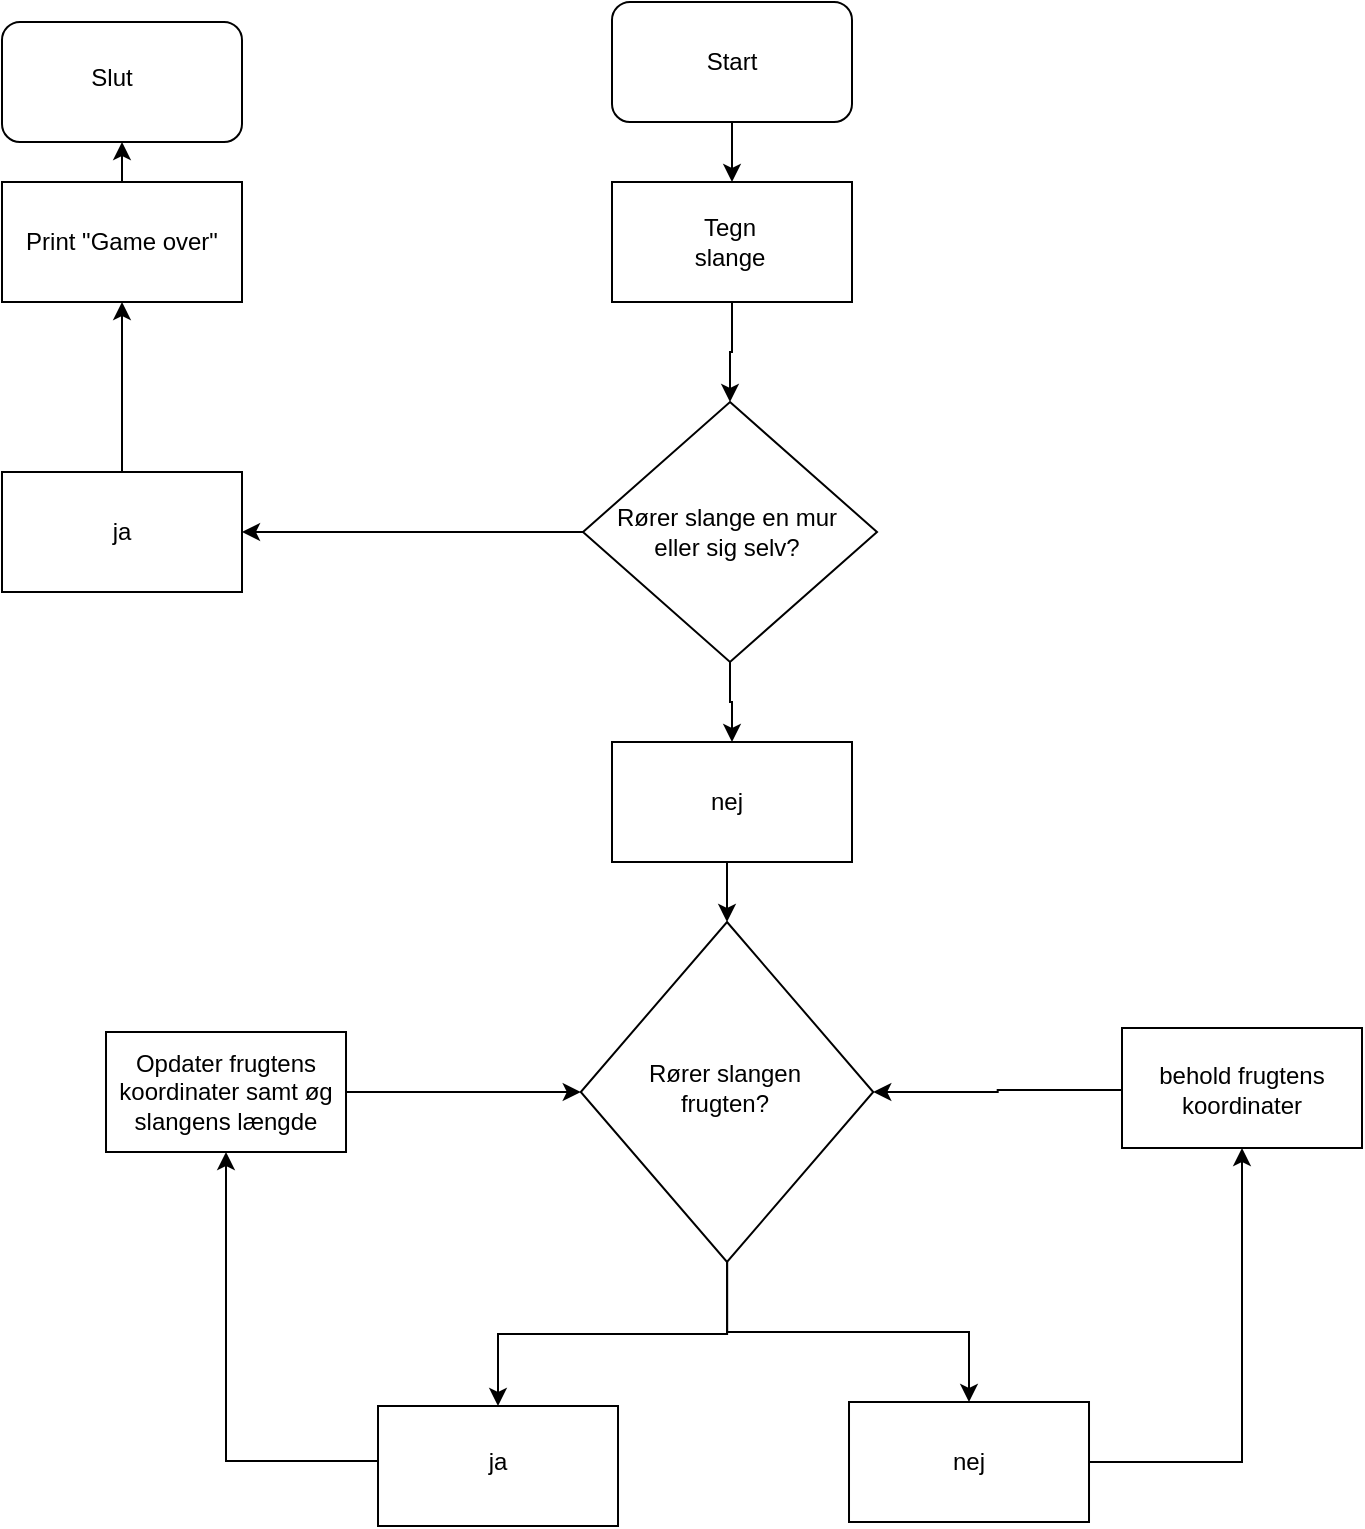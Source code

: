 <mxfile version="20.8.5" type="github">
  <diagram id="AokGjYZ8LLwQuxdb0CD6" name="Page-1">
    <mxGraphModel dx="1478" dy="769" grid="1" gridSize="10" guides="1" tooltips="1" connect="1" arrows="1" fold="1" page="1" pageScale="1" pageWidth="850" pageHeight="1100" math="0" shadow="0">
      <root>
        <mxCell id="0" />
        <mxCell id="1" parent="0" />
        <mxCell id="0SfpY2wU03EQhvRnujpL-4" value="" style="edgeStyle=orthogonalEdgeStyle;rounded=0;orthogonalLoop=1;jettySize=auto;html=1;" edge="1" parent="1" source="0SfpY2wU03EQhvRnujpL-1">
          <mxGeometry relative="1" as="geometry">
            <mxPoint x="425" y="160" as="targetPoint" />
          </mxGeometry>
        </mxCell>
        <mxCell id="0SfpY2wU03EQhvRnujpL-1" value="" style="rounded=1;whiteSpace=wrap;html=1;" vertex="1" parent="1">
          <mxGeometry x="365" y="70" width="120" height="60" as="geometry" />
        </mxCell>
        <mxCell id="0SfpY2wU03EQhvRnujpL-2" value="Start" style="text;html=1;strokeColor=none;fillColor=none;align=center;verticalAlign=middle;whiteSpace=wrap;rounded=0;" vertex="1" parent="1">
          <mxGeometry x="395" y="85" width="60" height="30" as="geometry" />
        </mxCell>
        <mxCell id="0SfpY2wU03EQhvRnujpL-8" style="edgeStyle=orthogonalEdgeStyle;rounded=0;orthogonalLoop=1;jettySize=auto;html=1;entryX=0.5;entryY=0;entryDx=0;entryDy=0;" edge="1" parent="1" source="0SfpY2wU03EQhvRnujpL-5" target="0SfpY2wU03EQhvRnujpL-21">
          <mxGeometry relative="1" as="geometry">
            <mxPoint x="425" y="270.0" as="targetPoint" />
          </mxGeometry>
        </mxCell>
        <mxCell id="0SfpY2wU03EQhvRnujpL-5" value="" style="rounded=0;whiteSpace=wrap;html=1;" vertex="1" parent="1">
          <mxGeometry x="365" y="160" width="120" height="60" as="geometry" />
        </mxCell>
        <mxCell id="0SfpY2wU03EQhvRnujpL-6" value="Tegn slange" style="text;html=1;strokeColor=none;fillColor=none;align=center;verticalAlign=middle;whiteSpace=wrap;rounded=0;" vertex="1" parent="1">
          <mxGeometry x="394" y="175" width="60" height="30" as="geometry" />
        </mxCell>
        <mxCell id="0SfpY2wU03EQhvRnujpL-18" value="" style="edgeStyle=orthogonalEdgeStyle;rounded=0;orthogonalLoop=1;jettySize=auto;html=1;exitX=0.5;exitY=1;exitDx=0;exitDy=0;" edge="1" parent="1" source="0SfpY2wU03EQhvRnujpL-21" target="0SfpY2wU03EQhvRnujpL-17">
          <mxGeometry relative="1" as="geometry">
            <mxPoint x="425" y="330.0" as="sourcePoint" />
          </mxGeometry>
        </mxCell>
        <mxCell id="0SfpY2wU03EQhvRnujpL-11" value="" style="rounded=0;whiteSpace=wrap;html=1;" vertex="1" parent="1">
          <mxGeometry x="60" y="160" width="120" height="60" as="geometry" />
        </mxCell>
        <mxCell id="0SfpY2wU03EQhvRnujpL-39" style="edgeStyle=orthogonalEdgeStyle;rounded=0;orthogonalLoop=1;jettySize=auto;html=1;" edge="1" parent="1" source="0SfpY2wU03EQhvRnujpL-13">
          <mxGeometry relative="1" as="geometry">
            <mxPoint x="120.034" y="140.0" as="targetPoint" />
          </mxGeometry>
        </mxCell>
        <mxCell id="0SfpY2wU03EQhvRnujpL-13" value="Print &quot;Game over&quot;" style="text;html=1;strokeColor=none;fillColor=none;align=center;verticalAlign=middle;whiteSpace=wrap;rounded=0;" vertex="1" parent="1">
          <mxGeometry x="60" y="160" width="120" height="60" as="geometry" />
        </mxCell>
        <mxCell id="0SfpY2wU03EQhvRnujpL-14" value="" style="rounded=0;whiteSpace=wrap;html=1;" vertex="1" parent="1">
          <mxGeometry x="60" y="305" width="120" height="60" as="geometry" />
        </mxCell>
        <mxCell id="0SfpY2wU03EQhvRnujpL-16" style="edgeStyle=orthogonalEdgeStyle;rounded=0;orthogonalLoop=1;jettySize=auto;html=1;" edge="1" parent="1" source="0SfpY2wU03EQhvRnujpL-15">
          <mxGeometry relative="1" as="geometry">
            <mxPoint x="120" y="220" as="targetPoint" />
            <Array as="points">
              <mxPoint x="120" y="240" />
              <mxPoint x="120" y="240" />
            </Array>
          </mxGeometry>
        </mxCell>
        <mxCell id="0SfpY2wU03EQhvRnujpL-15" value="ja" style="text;html=1;strokeColor=none;fillColor=none;align=center;verticalAlign=middle;whiteSpace=wrap;rounded=0;" vertex="1" parent="1">
          <mxGeometry x="60" y="305" width="120" height="60" as="geometry" />
        </mxCell>
        <mxCell id="0SfpY2wU03EQhvRnujpL-17" value="" style="whiteSpace=wrap;html=1;rounded=0;" vertex="1" parent="1">
          <mxGeometry x="365" y="440" width="120" height="60" as="geometry" />
        </mxCell>
        <mxCell id="0SfpY2wU03EQhvRnujpL-24" style="edgeStyle=orthogonalEdgeStyle;rounded=0;orthogonalLoop=1;jettySize=auto;html=1;entryX=0.5;entryY=0;entryDx=0;entryDy=0;" edge="1" parent="1" source="0SfpY2wU03EQhvRnujpL-20" target="0SfpY2wU03EQhvRnujpL-26">
          <mxGeometry relative="1" as="geometry">
            <mxPoint x="422.517" y="530" as="targetPoint" />
          </mxGeometry>
        </mxCell>
        <mxCell id="0SfpY2wU03EQhvRnujpL-20" value="nej" style="text;html=1;strokeColor=none;fillColor=none;align=center;verticalAlign=middle;whiteSpace=wrap;rounded=0;" vertex="1" parent="1">
          <mxGeometry x="365" y="440" width="115" height="60" as="geometry" />
        </mxCell>
        <mxCell id="0SfpY2wU03EQhvRnujpL-22" style="edgeStyle=orthogonalEdgeStyle;rounded=0;orthogonalLoop=1;jettySize=auto;html=1;entryX=1;entryY=0.5;entryDx=0;entryDy=0;" edge="1" parent="1" source="0SfpY2wU03EQhvRnujpL-21" target="0SfpY2wU03EQhvRnujpL-15">
          <mxGeometry relative="1" as="geometry" />
        </mxCell>
        <mxCell id="0SfpY2wU03EQhvRnujpL-21" value="" style="rhombus;whiteSpace=wrap;html=1;" vertex="1" parent="1">
          <mxGeometry x="350.5" y="270" width="147" height="130" as="geometry" />
        </mxCell>
        <mxCell id="0SfpY2wU03EQhvRnujpL-9" value="Rører slange en mur eller sig selv?" style="text;html=1;strokeColor=none;fillColor=none;align=center;verticalAlign=middle;whiteSpace=wrap;rounded=0;" vertex="1" parent="1">
          <mxGeometry x="365" y="305" width="115" height="60" as="geometry" />
        </mxCell>
        <mxCell id="0SfpY2wU03EQhvRnujpL-31" value="" style="edgeStyle=orthogonalEdgeStyle;rounded=0;orthogonalLoop=1;jettySize=auto;html=1;" edge="1" parent="1" source="0SfpY2wU03EQhvRnujpL-26" target="0SfpY2wU03EQhvRnujpL-30">
          <mxGeometry relative="1" as="geometry" />
        </mxCell>
        <mxCell id="0SfpY2wU03EQhvRnujpL-44" value="" style="edgeStyle=orthogonalEdgeStyle;rounded=0;orthogonalLoop=1;jettySize=auto;html=1;" edge="1" parent="1" source="0SfpY2wU03EQhvRnujpL-26" target="0SfpY2wU03EQhvRnujpL-43">
          <mxGeometry relative="1" as="geometry" />
        </mxCell>
        <mxCell id="0SfpY2wU03EQhvRnujpL-26" value="" style="rhombus;whiteSpace=wrap;html=1;" vertex="1" parent="1">
          <mxGeometry x="349.38" y="530" width="146.25" height="170" as="geometry" />
        </mxCell>
        <mxCell id="0SfpY2wU03EQhvRnujpL-28" value="Rører slangen frugten?" style="text;html=1;strokeColor=none;fillColor=none;align=center;verticalAlign=middle;whiteSpace=wrap;rounded=0;" vertex="1" parent="1">
          <mxGeometry x="380" y="580" width="82.5" height="65" as="geometry" />
        </mxCell>
        <mxCell id="0SfpY2wU03EQhvRnujpL-30" value="" style="whiteSpace=wrap;html=1;" vertex="1" parent="1">
          <mxGeometry x="248.005" y="772" width="120" height="60" as="geometry" />
        </mxCell>
        <mxCell id="0SfpY2wU03EQhvRnujpL-36" value="" style="edgeStyle=orthogonalEdgeStyle;rounded=0;orthogonalLoop=1;jettySize=auto;html=1;" edge="1" parent="1" source="0SfpY2wU03EQhvRnujpL-32" target="0SfpY2wU03EQhvRnujpL-35">
          <mxGeometry relative="1" as="geometry" />
        </mxCell>
        <mxCell id="0SfpY2wU03EQhvRnujpL-32" value="ja" style="text;html=1;strokeColor=none;fillColor=none;align=center;verticalAlign=middle;whiteSpace=wrap;rounded=0;" vertex="1" parent="1">
          <mxGeometry x="248.01" y="772" width="119.99" height="55" as="geometry" />
        </mxCell>
        <mxCell id="0SfpY2wU03EQhvRnujpL-35" value="" style="whiteSpace=wrap;html=1;" vertex="1" parent="1">
          <mxGeometry x="112.005" y="585" width="120" height="60" as="geometry" />
        </mxCell>
        <mxCell id="0SfpY2wU03EQhvRnujpL-46" style="edgeStyle=orthogonalEdgeStyle;rounded=0;orthogonalLoop=1;jettySize=auto;html=1;" edge="1" parent="1" source="0SfpY2wU03EQhvRnujpL-37" target="0SfpY2wU03EQhvRnujpL-26">
          <mxGeometry relative="1" as="geometry" />
        </mxCell>
        <mxCell id="0SfpY2wU03EQhvRnujpL-37" value="Opdater frugtens koordinater samt øg slangens længde" style="text;html=1;strokeColor=none;fillColor=none;align=center;verticalAlign=middle;whiteSpace=wrap;rounded=0;" vertex="1" parent="1">
          <mxGeometry x="112.01" y="585" width="119.99" height="60" as="geometry" />
        </mxCell>
        <mxCell id="0SfpY2wU03EQhvRnujpL-41" value="" style="rounded=1;whiteSpace=wrap;html=1;" vertex="1" parent="1">
          <mxGeometry x="60" y="80" width="120" height="60" as="geometry" />
        </mxCell>
        <mxCell id="0SfpY2wU03EQhvRnujpL-42" value="Slut" style="text;html=1;strokeColor=none;fillColor=none;align=center;verticalAlign=middle;whiteSpace=wrap;rounded=0;" vertex="1" parent="1">
          <mxGeometry x="70" y="85" width="90" height="45" as="geometry" />
        </mxCell>
        <mxCell id="0SfpY2wU03EQhvRnujpL-48" style="edgeStyle=orthogonalEdgeStyle;rounded=0;orthogonalLoop=1;jettySize=auto;html=1;" edge="1" parent="1" source="0SfpY2wU03EQhvRnujpL-43" target="0SfpY2wU03EQhvRnujpL-47">
          <mxGeometry relative="1" as="geometry" />
        </mxCell>
        <mxCell id="0SfpY2wU03EQhvRnujpL-43" value="" style="whiteSpace=wrap;html=1;" vertex="1" parent="1">
          <mxGeometry x="483.505" y="770" width="120" height="60" as="geometry" />
        </mxCell>
        <mxCell id="0SfpY2wU03EQhvRnujpL-45" value="nej" style="text;html=1;strokeColor=none;fillColor=none;align=center;verticalAlign=middle;whiteSpace=wrap;rounded=0;" vertex="1" parent="1">
          <mxGeometry x="486" y="770" width="115" height="60" as="geometry" />
        </mxCell>
        <mxCell id="0SfpY2wU03EQhvRnujpL-47" value="" style="whiteSpace=wrap;html=1;" vertex="1" parent="1">
          <mxGeometry x="620" y="583" width="120" height="60" as="geometry" />
        </mxCell>
        <mxCell id="0SfpY2wU03EQhvRnujpL-50" style="edgeStyle=orthogonalEdgeStyle;rounded=0;orthogonalLoop=1;jettySize=auto;html=1;entryX=1;entryY=0.5;entryDx=0;entryDy=0;" edge="1" parent="1" source="0SfpY2wU03EQhvRnujpL-49" target="0SfpY2wU03EQhvRnujpL-26">
          <mxGeometry relative="1" as="geometry" />
        </mxCell>
        <mxCell id="0SfpY2wU03EQhvRnujpL-49" value="behold frugtens koordinater" style="text;html=1;strokeColor=none;fillColor=none;align=center;verticalAlign=middle;whiteSpace=wrap;rounded=0;" vertex="1" parent="1">
          <mxGeometry x="620" y="585" width="120" height="58" as="geometry" />
        </mxCell>
      </root>
    </mxGraphModel>
  </diagram>
</mxfile>
